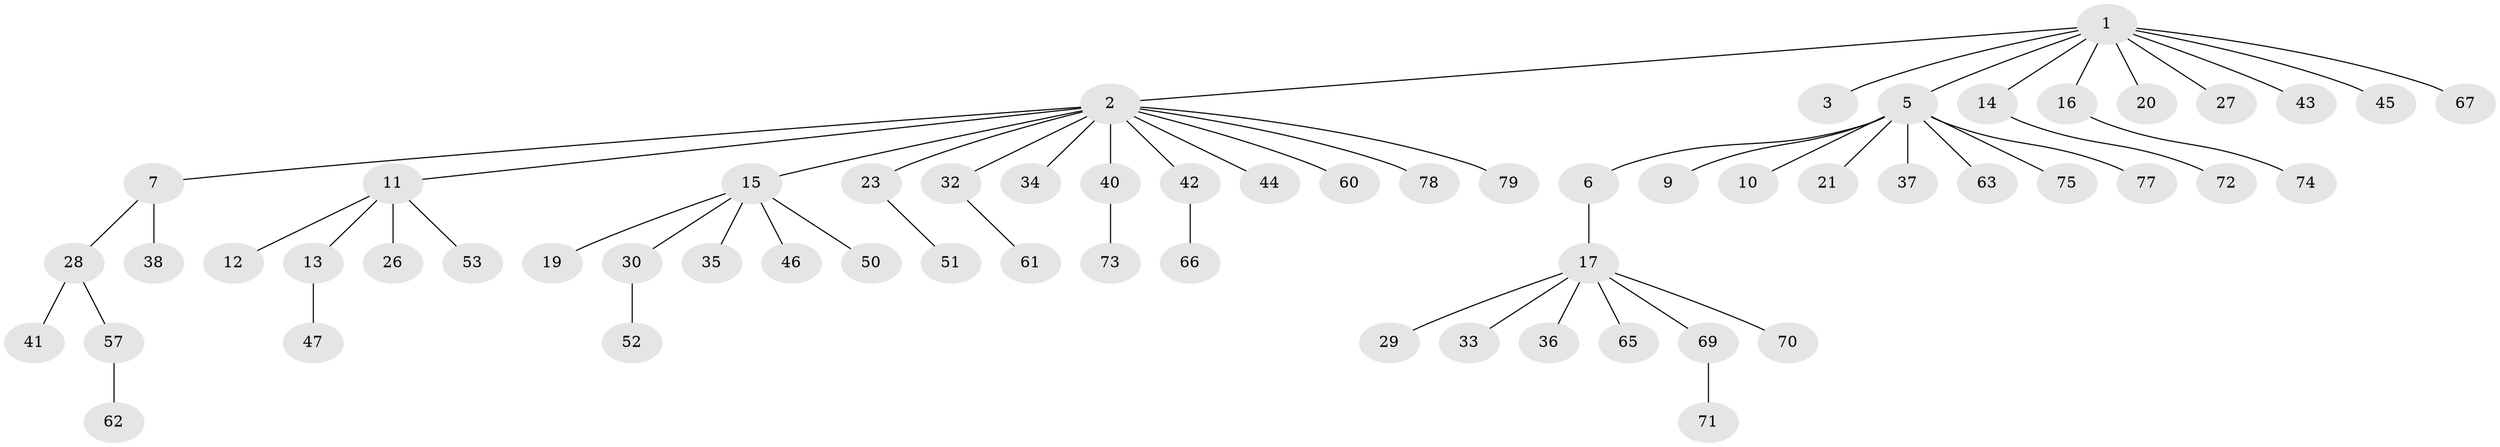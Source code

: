 // original degree distribution, {11: 0.025, 4: 0.0375, 1: 0.6375, 10: 0.0125, 2: 0.1875, 6: 0.0375, 3: 0.0625}
// Generated by graph-tools (version 1.1) at 2025/41/03/06/25 10:41:44]
// undirected, 61 vertices, 60 edges
graph export_dot {
graph [start="1"]
  node [color=gray90,style=filled];
  1 [super="+25"];
  2 [super="+4"];
  3;
  5 [super="+22"];
  6 [super="+8"];
  7 [super="+49"];
  9;
  10;
  11 [super="+39"];
  12;
  13 [super="+59"];
  14 [super="+24"];
  15 [super="+48"];
  16;
  17 [super="+18"];
  19;
  20;
  21;
  23;
  26;
  27;
  28 [super="+31"];
  29;
  30 [super="+76"];
  32 [super="+55"];
  33;
  34 [super="+56"];
  35;
  36;
  37;
  38;
  40;
  41;
  42;
  43;
  44 [super="+58"];
  45;
  46;
  47 [super="+54"];
  50;
  51;
  52;
  53;
  57 [super="+64"];
  60;
  61;
  62;
  63;
  65;
  66 [super="+68"];
  67;
  69;
  70;
  71 [super="+80"];
  72;
  73;
  74;
  75;
  77;
  78;
  79;
  1 -- 2;
  1 -- 3;
  1 -- 5;
  1 -- 14;
  1 -- 16;
  1 -- 20;
  1 -- 27;
  1 -- 43;
  1 -- 45;
  1 -- 67;
  2 -- 34;
  2 -- 60;
  2 -- 32;
  2 -- 7;
  2 -- 40;
  2 -- 42;
  2 -- 11;
  2 -- 44;
  2 -- 78;
  2 -- 15;
  2 -- 79;
  2 -- 23;
  5 -- 6;
  5 -- 9;
  5 -- 10;
  5 -- 21;
  5 -- 37;
  5 -- 63;
  5 -- 75;
  5 -- 77;
  6 -- 17;
  7 -- 28;
  7 -- 38;
  11 -- 12;
  11 -- 13;
  11 -- 26;
  11 -- 53;
  13 -- 47;
  14 -- 72;
  15 -- 19;
  15 -- 30;
  15 -- 35;
  15 -- 46;
  15 -- 50;
  16 -- 74;
  17 -- 33;
  17 -- 65;
  17 -- 69;
  17 -- 70;
  17 -- 36;
  17 -- 29;
  23 -- 51;
  28 -- 41;
  28 -- 57;
  30 -- 52;
  32 -- 61;
  40 -- 73;
  42 -- 66;
  57 -- 62;
  69 -- 71;
}
